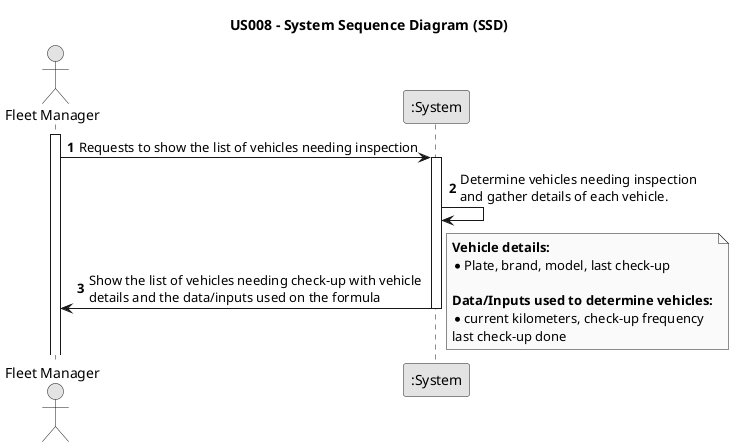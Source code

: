 @startuml
skinparam monochrome true
skinparam packageStyle rectangle
skinparam shadowing false

title US008 - System Sequence Diagram (SSD)

autonumber

actor "Fleet Manager" as Employee
participant ":System" as System

activate Employee

    Employee -> System : Requests to show the list of vehicles needing inspection
    activate System

        System -> System : Determine vehicles needing inspection \nand gather details of each vehicle.

        System -> Employee : Show the list of vehicles needing check-up with vehicle \ndetails and the data/inputs used on the formula

    deactivate System

note right
**Vehicle details:**
*Plate, brand, model, last check-up

**Data/Inputs used to determine vehicles:**
*current kilometers, check-up frequency
last check-up done
end note

    deactivate System

@enduml